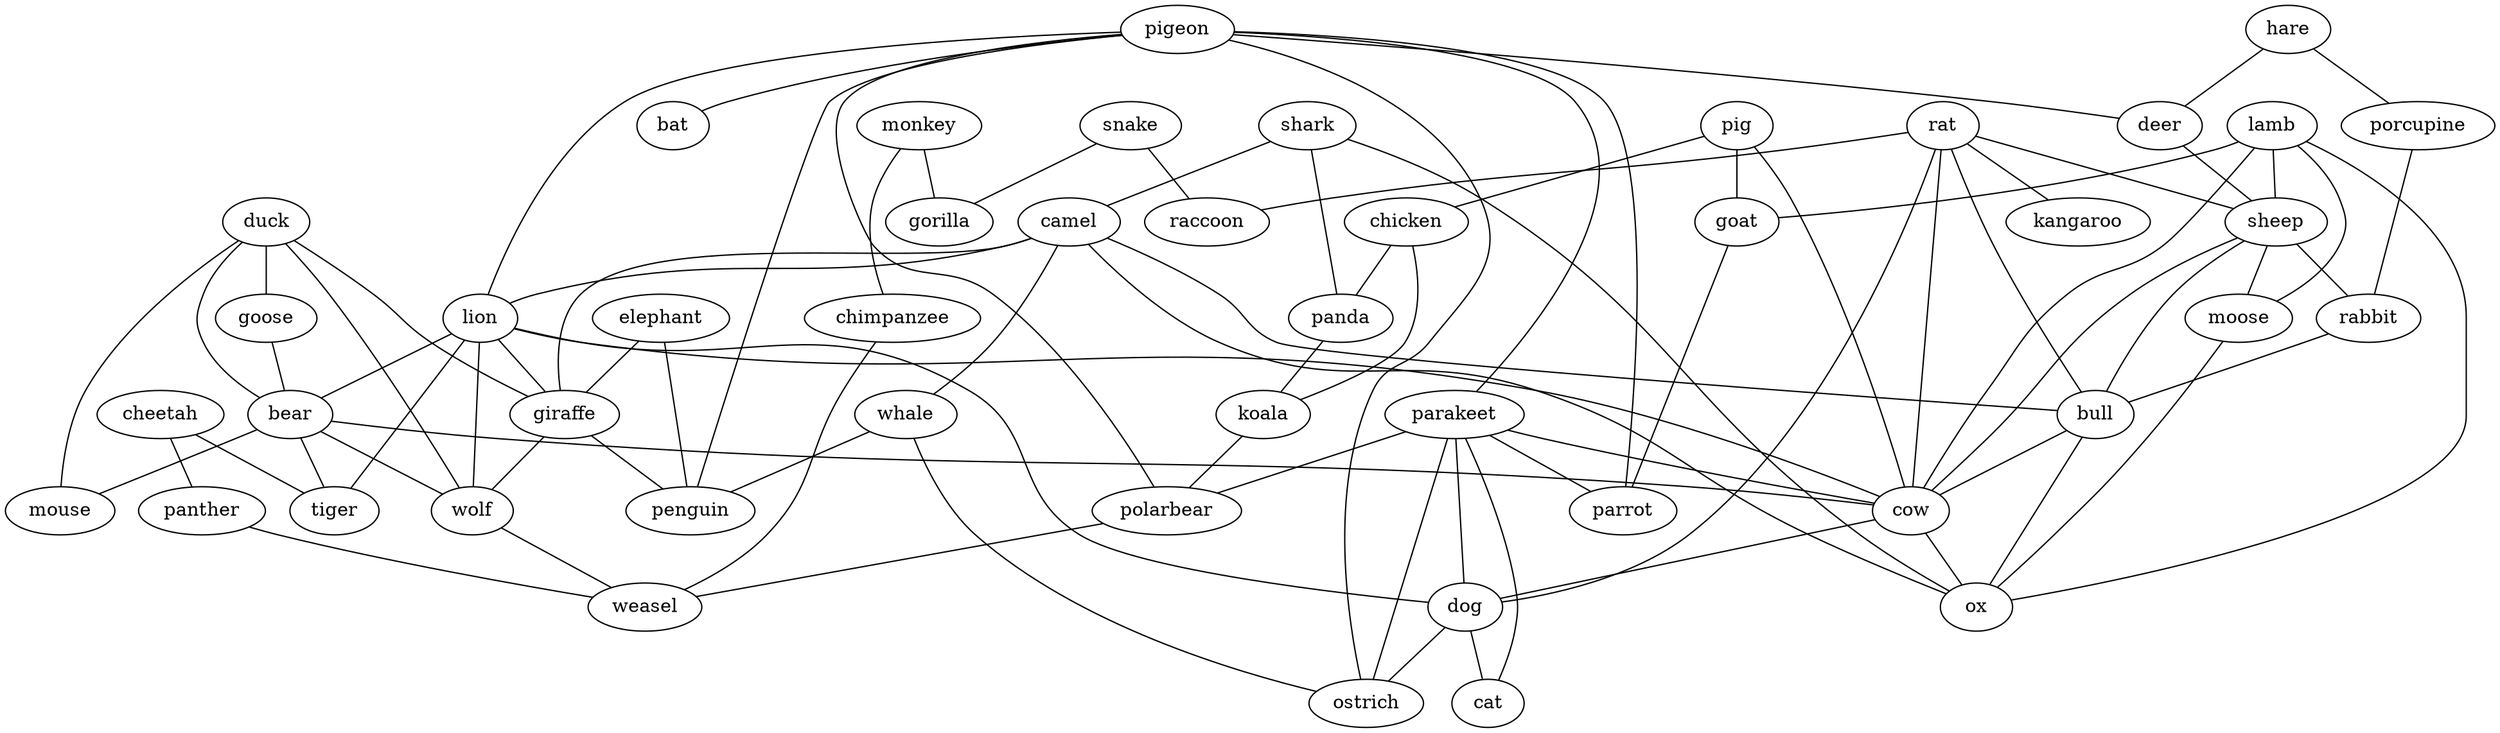 strict graph G {
shark;
camel;
pigeon;
hare;
duck;
deer;
snake;
pig;
goose;
lamb;
chicken;
panda;
goat;
monkey;
parakeet;
elephant;
cheetah;
koala;
rat;
polarbear;
porcupine;
sheep;
moose;
lion;
kangaroo;
bear;
tiger;
giraffe;
chimpanzee;
rabbit;
bull;
whale;
penguin;
bat;
parrot;
cow;
panther;
dog;
cat;
gorilla;
wolf;
ox;
raccoon;
mouse;
ostrich;
weasel;
shark -- ox  [weight=1];
shark -- panda  [weight=1];
shark -- camel  [weight=1];
camel -- ox  [weight=1];
camel -- lion  [weight=1];
camel -- giraffe  [weight=1];
camel -- bull  [weight=1];
camel -- whale  [weight=1];
pigeon -- bat  [weight=1];
pigeon -- parrot  [weight=1];
pigeon -- deer  [weight=1];
pigeon -- ostrich  [weight=1];
pigeon -- lion  [weight=1];
pigeon -- parakeet  [weight=1];
pigeon -- polarbear  [weight=1];
pigeon -- penguin  [weight=1];
hare -- porcupine  [weight=1];
hare -- deer  [weight=1];
duck -- bear  [weight=1];
duck -- goose  [weight=1];
duck -- giraffe  [weight=1];
duck -- wolf  [weight=1];
duck -- mouse  [weight=1];
deer -- sheep  [weight=1];
snake -- raccoon  [weight=1];
snake -- gorilla  [weight=1];
pig -- chicken  [weight=1];
pig -- goat  [weight=1];
pig -- cow  [weight=1];
goose -- bear  [weight=1];
lamb -- sheep  [weight=1];
lamb -- moose  [weight=1];
lamb -- cow  [weight=1];
lamb -- ox  [weight=1];
lamb -- goat  [weight=1];
chicken -- koala  [weight=1];
chicken -- panda  [weight=1];
panda -- koala  [weight=1];
goat -- parrot  [weight=1];
monkey -- gorilla  [weight=1];
monkey -- chimpanzee  [weight=1];
parakeet -- parrot  [weight=1];
parakeet -- cow  [weight=1];
parakeet -- dog  [weight=1];
parakeet -- cat  [weight=1];
parakeet -- ostrich  [weight=1];
parakeet -- polarbear  [weight=1];
elephant -- giraffe  [weight=1];
elephant -- penguin  [weight=1];
cheetah -- tiger  [weight=1];
cheetah -- panther  [weight=1];
koala -- polarbear  [weight=1];
rat -- sheep  [weight=1];
rat -- cow  [weight=1];
rat -- kangaroo  [weight=1];
rat -- dog  [weight=1];
rat -- bull  [weight=1];
rat -- raccoon  [weight=1];
polarbear -- weasel  [weight=1];
porcupine -- rabbit  [weight=1];
sheep -- moose  [weight=1];
sheep -- cow  [weight=1];
sheep -- rabbit  [weight=1];
sheep -- bull  [weight=1];
moose -- ox  [weight=1];
lion -- tiger  [weight=1];
lion -- cow  [weight=1];
lion -- dog  [weight=1];
lion -- bear  [weight=1];
lion -- giraffe  [weight=1];
lion -- wolf  [weight=1];
bear -- cow  [weight=1];
bear -- tiger  [weight=1];
bear -- wolf  [weight=1];
bear -- mouse  [weight=1];
giraffe -- wolf  [weight=1];
giraffe -- penguin  [weight=1];
chimpanzee -- weasel  [weight=1];
rabbit -- bull  [weight=1];
bull -- cow  [weight=1];
bull -- ox  [weight=1];
whale -- ostrich  [weight=1];
whale -- penguin  [weight=1];
cow -- dog  [weight=1];
cow -- ox  [weight=1];
panther -- weasel  [weight=1];
dog -- cat  [weight=1];
dog -- ostrich  [weight=1];
wolf -- weasel  [weight=1];
}

